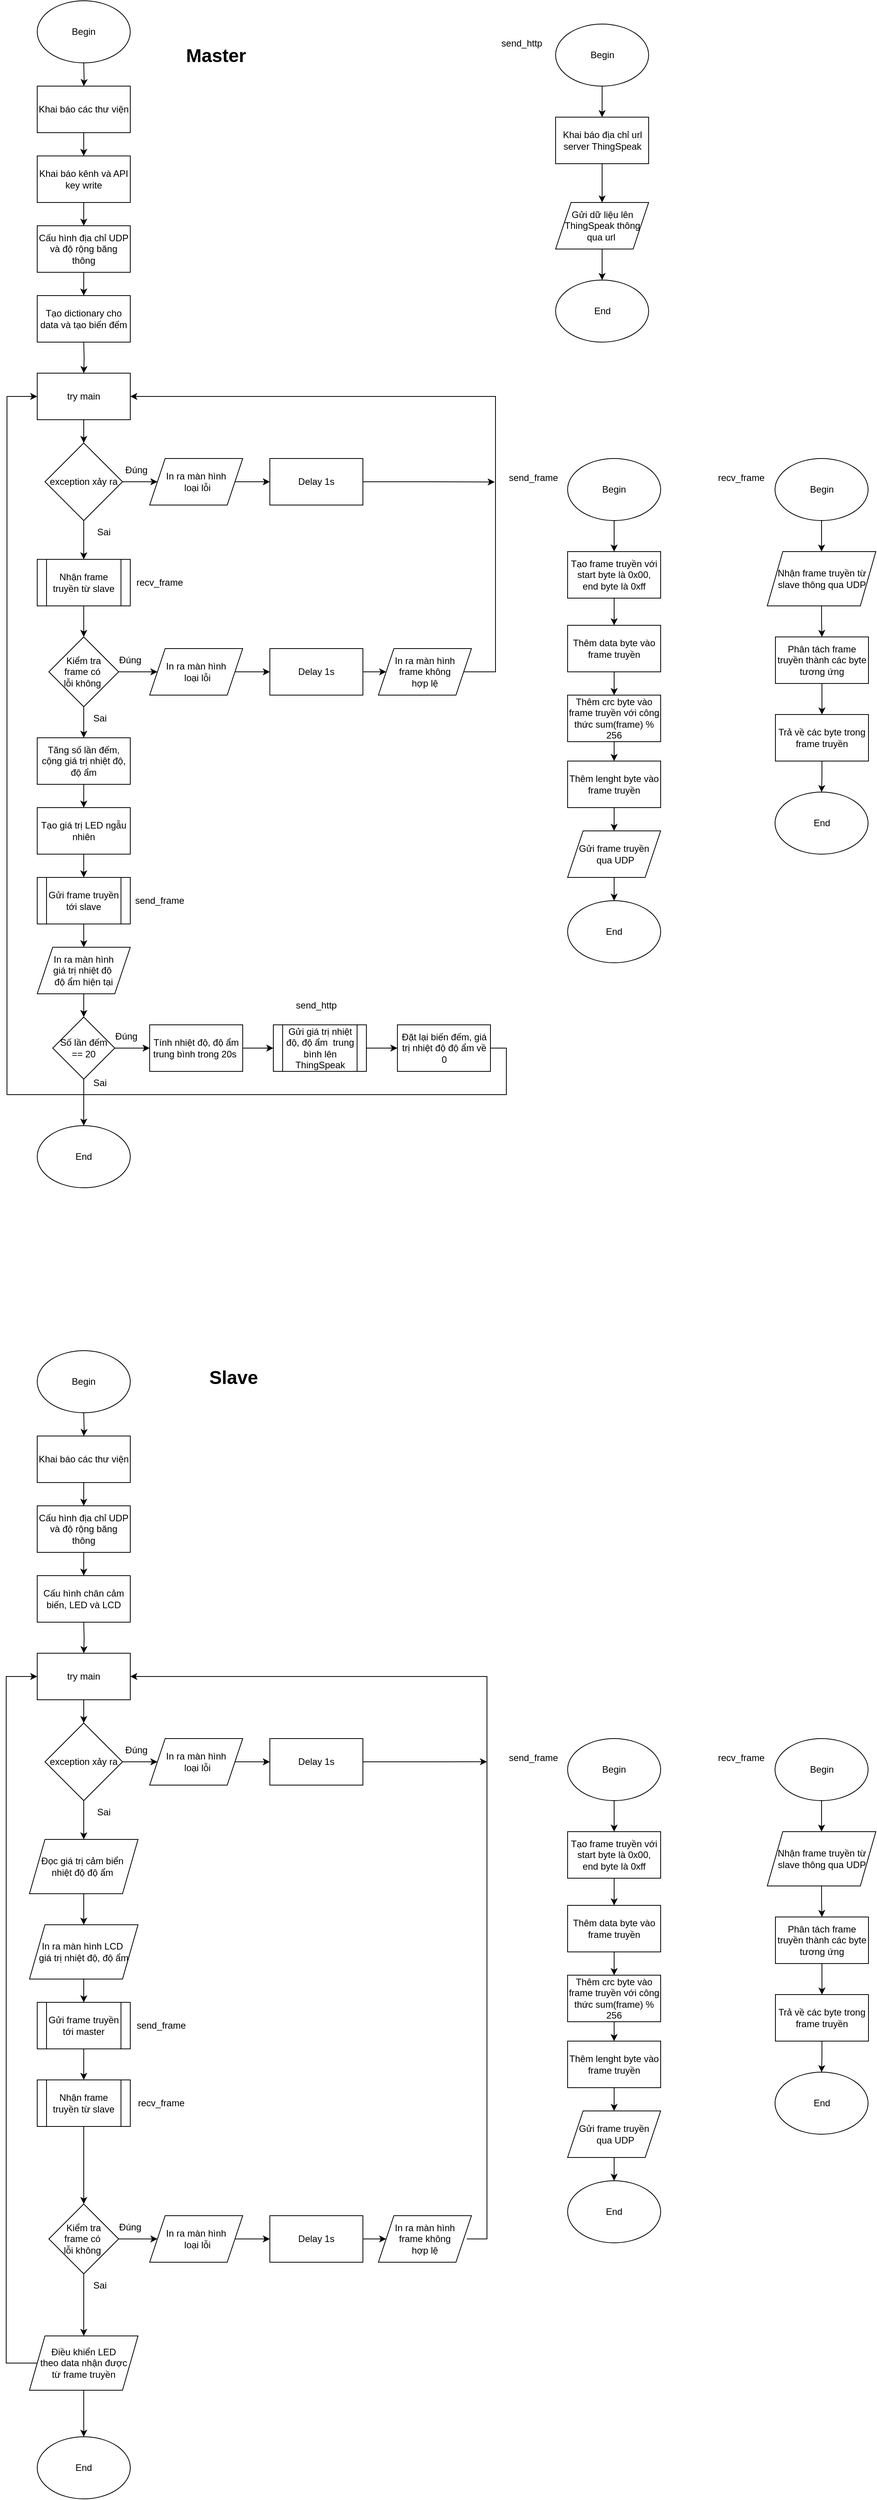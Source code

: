 <mxfile version="24.7.17" pages="2">
  <diagram id="C5RBs43oDa-KdzZeNtuy" name="Page-1">
    <mxGraphModel dx="2049" dy="1111" grid="1" gridSize="10" guides="1" tooltips="1" connect="1" arrows="1" fold="1" page="1" pageScale="1" pageWidth="827" pageHeight="1169" math="0" shadow="0">
      <root>
        <mxCell id="WIyWlLk6GJQsqaUBKTNV-0" />
        <mxCell id="WIyWlLk6GJQsqaUBKTNV-1" parent="WIyWlLk6GJQsqaUBKTNV-0" />
        <mxCell id="1WxUAbwwoIR5ukUB5O0--5" value="Cấu hình địa chỉ UDP và độ rộng băng thông" style="rounded=0;whiteSpace=wrap;html=1;align=center;" parent="WIyWlLk6GJQsqaUBKTNV-1" vertex="1">
          <mxGeometry x="120" y="290" width="120" height="60" as="geometry" />
        </mxCell>
        <mxCell id="1Kg0y6q0fFG1aNWEQ2B7-90" value="" style="edgeStyle=orthogonalEdgeStyle;rounded=0;orthogonalLoop=1;jettySize=auto;html=1;" parent="WIyWlLk6GJQsqaUBKTNV-1" source="1WxUAbwwoIR5ukUB5O0--7" target="1Kg0y6q0fFG1aNWEQ2B7-89" edge="1">
          <mxGeometry relative="1" as="geometry" />
        </mxCell>
        <mxCell id="1WxUAbwwoIR5ukUB5O0--7" value="Khai báo các thư viện" style="rounded=0;whiteSpace=wrap;html=1;" parent="WIyWlLk6GJQsqaUBKTNV-1" vertex="1">
          <mxGeometry x="120" y="110" width="120" height="60" as="geometry" />
        </mxCell>
        <mxCell id="1WxUAbwwoIR5ukUB5O0--11" value="" style="edgeStyle=orthogonalEdgeStyle;rounded=0;orthogonalLoop=1;jettySize=auto;html=1;" parent="WIyWlLk6GJQsqaUBKTNV-1" target="1WxUAbwwoIR5ukUB5O0--7" edge="1">
          <mxGeometry relative="1" as="geometry">
            <mxPoint x="180" y="80" as="sourcePoint" />
          </mxGeometry>
        </mxCell>
        <mxCell id="1Kg0y6q0fFG1aNWEQ2B7-92" value="" style="edgeStyle=orthogonalEdgeStyle;rounded=0;orthogonalLoop=1;jettySize=auto;html=1;" parent="WIyWlLk6GJQsqaUBKTNV-1" source="1Kg0y6q0fFG1aNWEQ2B7-89" target="1WxUAbwwoIR5ukUB5O0--5" edge="1">
          <mxGeometry relative="1" as="geometry" />
        </mxCell>
        <mxCell id="1Kg0y6q0fFG1aNWEQ2B7-89" value="Khai báo kênh và API key write" style="rounded=0;whiteSpace=wrap;html=1;" parent="WIyWlLk6GJQsqaUBKTNV-1" vertex="1">
          <mxGeometry x="120" y="200" width="120" height="60" as="geometry" />
        </mxCell>
        <mxCell id="1Kg0y6q0fFG1aNWEQ2B7-93" value="" style="edgeStyle=orthogonalEdgeStyle;rounded=0;orthogonalLoop=1;jettySize=auto;html=1;" parent="WIyWlLk6GJQsqaUBKTNV-1" edge="1">
          <mxGeometry relative="1" as="geometry">
            <mxPoint x="180" y="380" as="targetPoint" />
            <mxPoint x="180" y="350" as="sourcePoint" />
          </mxGeometry>
        </mxCell>
        <mxCell id="1Kg0y6q0fFG1aNWEQ2B7-94" value="" style="edgeStyle=orthogonalEdgeStyle;rounded=0;orthogonalLoop=1;jettySize=auto;html=1;" parent="WIyWlLk6GJQsqaUBKTNV-1" edge="1">
          <mxGeometry relative="1" as="geometry">
            <mxPoint x="180" y="480" as="targetPoint" />
            <mxPoint x="180" y="440" as="sourcePoint" />
          </mxGeometry>
        </mxCell>
        <mxCell id="JUYjfy3WTnw4ZEzhVMGz-1" value="Tạo dictionary cho data và tạo biến đếm" style="rounded=0;whiteSpace=wrap;html=1;" parent="WIyWlLk6GJQsqaUBKTNV-1" vertex="1">
          <mxGeometry x="120" y="380" width="120" height="60" as="geometry" />
        </mxCell>
        <mxCell id="JUYjfy3WTnw4ZEzhVMGz-34" value="Begin" style="ellipse;whiteSpace=wrap;html=1;" parent="WIyWlLk6GJQsqaUBKTNV-1" vertex="1">
          <mxGeometry x="120" width="120" height="80" as="geometry" />
        </mxCell>
        <mxCell id="kKb7byAXvP9piWJfjQB5-114" value="&lt;h1 style=&quot;margin-top: 0px;&quot;&gt;Master&lt;/h1&gt;" style="text;html=1;whiteSpace=wrap;overflow=hidden;rounded=0;" parent="WIyWlLk6GJQsqaUBKTNV-1" vertex="1">
          <mxGeometry x="310" y="50" width="180" height="120" as="geometry" />
        </mxCell>
        <mxCell id="IUdmFI--Bs7gI2Ax4kBc-5" value="" style="edgeStyle=orthogonalEdgeStyle;rounded=0;orthogonalLoop=1;jettySize=auto;html=1;" edge="1" parent="WIyWlLk6GJQsqaUBKTNV-1" source="ZCxJcqrbLPHDH3syXtz--0" target="IUdmFI--Bs7gI2Ax4kBc-4">
          <mxGeometry relative="1" as="geometry" />
        </mxCell>
        <mxCell id="ZCxJcqrbLPHDH3syXtz--0" value="Nhận frame truyền từ slave" style="shape=process;whiteSpace=wrap;html=1;backgroundOutline=1;" vertex="1" parent="WIyWlLk6GJQsqaUBKTNV-1">
          <mxGeometry x="120" y="720" width="120" height="60" as="geometry" />
        </mxCell>
        <mxCell id="IUdmFI--Bs7gI2Ax4kBc-2" value="" style="edgeStyle=orthogonalEdgeStyle;rounded=0;orthogonalLoop=1;jettySize=auto;html=1;" edge="1" parent="WIyWlLk6GJQsqaUBKTNV-1" source="IUdmFI--Bs7gI2Ax4kBc-0" target="IUdmFI--Bs7gI2Ax4kBc-1">
          <mxGeometry relative="1" as="geometry" />
        </mxCell>
        <mxCell id="IUdmFI--Bs7gI2Ax4kBc-0" value="try main" style="rounded=0;whiteSpace=wrap;html=1;" vertex="1" parent="WIyWlLk6GJQsqaUBKTNV-1">
          <mxGeometry x="120" y="480" width="120" height="60" as="geometry" />
        </mxCell>
        <mxCell id="IUdmFI--Bs7gI2Ax4kBc-3" value="" style="edgeStyle=orthogonalEdgeStyle;rounded=0;orthogonalLoop=1;jettySize=auto;html=1;" edge="1" parent="WIyWlLk6GJQsqaUBKTNV-1" source="IUdmFI--Bs7gI2Ax4kBc-1" target="ZCxJcqrbLPHDH3syXtz--0">
          <mxGeometry relative="1" as="geometry" />
        </mxCell>
        <mxCell id="IUdmFI--Bs7gI2Ax4kBc-22" value="" style="edgeStyle=orthogonalEdgeStyle;rounded=0;orthogonalLoop=1;jettySize=auto;html=1;" edge="1" parent="WIyWlLk6GJQsqaUBKTNV-1" source="IUdmFI--Bs7gI2Ax4kBc-1" target="IUdmFI--Bs7gI2Ax4kBc-21">
          <mxGeometry relative="1" as="geometry" />
        </mxCell>
        <mxCell id="IUdmFI--Bs7gI2Ax4kBc-1" value="exception xảy ra" style="rhombus;whiteSpace=wrap;html=1;" vertex="1" parent="WIyWlLk6GJQsqaUBKTNV-1">
          <mxGeometry x="130" y="570" width="100" height="100" as="geometry" />
        </mxCell>
        <mxCell id="IUdmFI--Bs7gI2Ax4kBc-7" value="" style="edgeStyle=orthogonalEdgeStyle;rounded=0;orthogonalLoop=1;jettySize=auto;html=1;" edge="1" parent="WIyWlLk6GJQsqaUBKTNV-1" source="IUdmFI--Bs7gI2Ax4kBc-4" target="IUdmFI--Bs7gI2Ax4kBc-6">
          <mxGeometry relative="1" as="geometry" />
        </mxCell>
        <mxCell id="IUdmFI--Bs7gI2Ax4kBc-34" value="" style="edgeStyle=orthogonalEdgeStyle;rounded=0;orthogonalLoop=1;jettySize=auto;html=1;" edge="1" parent="WIyWlLk6GJQsqaUBKTNV-1" source="IUdmFI--Bs7gI2Ax4kBc-4" target="IUdmFI--Bs7gI2Ax4kBc-32">
          <mxGeometry relative="1" as="geometry" />
        </mxCell>
        <mxCell id="IUdmFI--Bs7gI2Ax4kBc-4" value="Kiểm tra&lt;div&gt;frame có&amp;nbsp;&lt;/div&gt;&lt;div&gt;lỗi không&amp;nbsp;&lt;/div&gt;" style="rhombus;whiteSpace=wrap;html=1;" vertex="1" parent="WIyWlLk6GJQsqaUBKTNV-1">
          <mxGeometry x="135" y="820" width="90" height="90" as="geometry" />
        </mxCell>
        <mxCell id="IUdmFI--Bs7gI2Ax4kBc-9" value="" style="edgeStyle=orthogonalEdgeStyle;rounded=0;orthogonalLoop=1;jettySize=auto;html=1;" edge="1" parent="WIyWlLk6GJQsqaUBKTNV-1" source="IUdmFI--Bs7gI2Ax4kBc-6" target="IUdmFI--Bs7gI2Ax4kBc-8">
          <mxGeometry relative="1" as="geometry" />
        </mxCell>
        <mxCell id="IUdmFI--Bs7gI2Ax4kBc-6" value="Tăng số lần đếm, cộng giá trị nhiệt độ, độ ẩm" style="rounded=0;whiteSpace=wrap;html=1;" vertex="1" parent="WIyWlLk6GJQsqaUBKTNV-1">
          <mxGeometry x="120" y="950" width="120" height="60" as="geometry" />
        </mxCell>
        <mxCell id="IUdmFI--Bs7gI2Ax4kBc-11" value="" style="edgeStyle=orthogonalEdgeStyle;rounded=0;orthogonalLoop=1;jettySize=auto;html=1;" edge="1" parent="WIyWlLk6GJQsqaUBKTNV-1" source="IUdmFI--Bs7gI2Ax4kBc-8" target="IUdmFI--Bs7gI2Ax4kBc-10">
          <mxGeometry relative="1" as="geometry" />
        </mxCell>
        <mxCell id="IUdmFI--Bs7gI2Ax4kBc-8" value="Tạo giá trị LED ngẫu nhiên" style="rounded=0;whiteSpace=wrap;html=1;" vertex="1" parent="WIyWlLk6GJQsqaUBKTNV-1">
          <mxGeometry x="120" y="1040" width="120" height="60" as="geometry" />
        </mxCell>
        <mxCell id="IUdmFI--Bs7gI2Ax4kBc-15" value="" style="edgeStyle=orthogonalEdgeStyle;rounded=0;orthogonalLoop=1;jettySize=auto;html=1;" edge="1" parent="WIyWlLk6GJQsqaUBKTNV-1" source="IUdmFI--Bs7gI2Ax4kBc-10">
          <mxGeometry relative="1" as="geometry">
            <mxPoint x="180.0" y="1220.0" as="targetPoint" />
          </mxGeometry>
        </mxCell>
        <mxCell id="IUdmFI--Bs7gI2Ax4kBc-10" value="Gửi frame truyền tới slave" style="shape=process;whiteSpace=wrap;html=1;backgroundOutline=1;" vertex="1" parent="WIyWlLk6GJQsqaUBKTNV-1">
          <mxGeometry x="120" y="1130" width="120" height="60" as="geometry" />
        </mxCell>
        <mxCell id="IUdmFI--Bs7gI2Ax4kBc-18" value="" style="edgeStyle=orthogonalEdgeStyle;rounded=0;orthogonalLoop=1;jettySize=auto;html=1;" edge="1" parent="WIyWlLk6GJQsqaUBKTNV-1" source="IUdmFI--Bs7gI2Ax4kBc-16" target="IUdmFI--Bs7gI2Ax4kBc-17">
          <mxGeometry relative="1" as="geometry" />
        </mxCell>
        <mxCell id="IUdmFI--Bs7gI2Ax4kBc-16" value="In ra màn hình&lt;div&gt;giá trị nhiệt độ&amp;nbsp;&lt;/div&gt;&lt;div&gt;độ ẩm hiện tại&lt;/div&gt;" style="shape=parallelogram;perimeter=parallelogramPerimeter;whiteSpace=wrap;html=1;fixedSize=1;" vertex="1" parent="WIyWlLk6GJQsqaUBKTNV-1">
          <mxGeometry x="120" y="1220" width="120" height="60" as="geometry" />
        </mxCell>
        <mxCell id="IUdmFI--Bs7gI2Ax4kBc-36" style="edgeStyle=orthogonalEdgeStyle;rounded=0;orthogonalLoop=1;jettySize=auto;html=1;exitX=0.5;exitY=1;exitDx=0;exitDy=0;entryX=0;entryY=0.5;entryDx=0;entryDy=0;" edge="1" parent="WIyWlLk6GJQsqaUBKTNV-1" source="IUdmFI--Bs7gI2Ax4kBc-17" target="IUdmFI--Bs7gI2Ax4kBc-0">
          <mxGeometry relative="1" as="geometry">
            <mxPoint x="110" y="510" as="targetPoint" />
            <Array as="points">
              <mxPoint x="180" y="1410" />
              <mxPoint x="81" y="1410" />
              <mxPoint x="81" y="510" />
            </Array>
          </mxGeometry>
        </mxCell>
        <mxCell id="IUdmFI--Bs7gI2Ax4kBc-38" value="" style="edgeStyle=orthogonalEdgeStyle;rounded=0;orthogonalLoop=1;jettySize=auto;html=1;" edge="1" parent="WIyWlLk6GJQsqaUBKTNV-1" source="IUdmFI--Bs7gI2Ax4kBc-17" target="IUdmFI--Bs7gI2Ax4kBc-37">
          <mxGeometry relative="1" as="geometry" />
        </mxCell>
        <mxCell id="IUdmFI--Bs7gI2Ax4kBc-17" value="Số lần đếm == 20" style="rhombus;whiteSpace=wrap;html=1;" vertex="1" parent="WIyWlLk6GJQsqaUBKTNV-1">
          <mxGeometry x="140" y="1310" width="80" height="80" as="geometry" />
        </mxCell>
        <mxCell id="IUdmFI--Bs7gI2Ax4kBc-24" value="" style="edgeStyle=orthogonalEdgeStyle;rounded=0;orthogonalLoop=1;jettySize=auto;html=1;" edge="1" parent="WIyWlLk6GJQsqaUBKTNV-1" source="IUdmFI--Bs7gI2Ax4kBc-21" target="IUdmFI--Bs7gI2Ax4kBc-23">
          <mxGeometry relative="1" as="geometry" />
        </mxCell>
        <mxCell id="IUdmFI--Bs7gI2Ax4kBc-21" value="In ra màn hình&lt;div&gt;&amp;nbsp;loại lỗi&lt;/div&gt;" style="shape=parallelogram;perimeter=parallelogramPerimeter;whiteSpace=wrap;html=1;fixedSize=1;" vertex="1" parent="WIyWlLk6GJQsqaUBKTNV-1">
          <mxGeometry x="265" y="590" width="120" height="60" as="geometry" />
        </mxCell>
        <mxCell id="IUdmFI--Bs7gI2Ax4kBc-212" style="edgeStyle=orthogonalEdgeStyle;rounded=0;orthogonalLoop=1;jettySize=auto;html=1;exitX=1;exitY=0.5;exitDx=0;exitDy=0;" edge="1" parent="WIyWlLk6GJQsqaUBKTNV-1" source="IUdmFI--Bs7gI2Ax4kBc-23">
          <mxGeometry relative="1" as="geometry">
            <mxPoint x="710.0" y="620.241" as="targetPoint" />
          </mxGeometry>
        </mxCell>
        <mxCell id="IUdmFI--Bs7gI2Ax4kBc-23" value="Delay 1s" style="rounded=0;whiteSpace=wrap;html=1;" vertex="1" parent="WIyWlLk6GJQsqaUBKTNV-1">
          <mxGeometry x="420" y="590" width="120" height="60" as="geometry" />
        </mxCell>
        <mxCell id="IUdmFI--Bs7gI2Ax4kBc-29" value="" style="edgeStyle=orthogonalEdgeStyle;rounded=0;orthogonalLoop=1;jettySize=auto;html=1;" edge="1" parent="WIyWlLk6GJQsqaUBKTNV-1" source="IUdmFI--Bs7gI2Ax4kBc-26" target="IUdmFI--Bs7gI2Ax4kBc-28">
          <mxGeometry relative="1" as="geometry" />
        </mxCell>
        <mxCell id="IUdmFI--Bs7gI2Ax4kBc-26" value="Gửi giá trị nhiệt độ, độ ẩm&amp;nbsp; trung bình lên ThingSpeak" style="shape=process;whiteSpace=wrap;html=1;backgroundOutline=1;" vertex="1" parent="WIyWlLk6GJQsqaUBKTNV-1">
          <mxGeometry x="424.5" y="1320" width="120" height="60" as="geometry" />
        </mxCell>
        <mxCell id="IUdmFI--Bs7gI2Ax4kBc-41" style="edgeStyle=orthogonalEdgeStyle;rounded=0;orthogonalLoop=1;jettySize=auto;html=1;exitX=1;exitY=0.5;exitDx=0;exitDy=0;endArrow=none;endFill=0;" edge="1" parent="WIyWlLk6GJQsqaUBKTNV-1" source="IUdmFI--Bs7gI2Ax4kBc-28">
          <mxGeometry relative="1" as="geometry">
            <mxPoint x="180" y="1410" as="targetPoint" />
            <Array as="points">
              <mxPoint x="725" y="1350" />
              <mxPoint x="725" y="1410" />
            </Array>
          </mxGeometry>
        </mxCell>
        <mxCell id="IUdmFI--Bs7gI2Ax4kBc-28" value="Đặt lại biến đếm, giá trị nhiệt độ độ ẩm về 0" style="rounded=0;whiteSpace=wrap;html=1;" vertex="1" parent="WIyWlLk6GJQsqaUBKTNV-1">
          <mxGeometry x="584.5" y="1320" width="120" height="60" as="geometry" />
        </mxCell>
        <mxCell id="IUdmFI--Bs7gI2Ax4kBc-31" value="" style="edgeStyle=orthogonalEdgeStyle;rounded=0;orthogonalLoop=1;jettySize=auto;html=1;" edge="1" parent="WIyWlLk6GJQsqaUBKTNV-1" source="IUdmFI--Bs7gI2Ax4kBc-32" target="IUdmFI--Bs7gI2Ax4kBc-33">
          <mxGeometry relative="1" as="geometry" />
        </mxCell>
        <mxCell id="IUdmFI--Bs7gI2Ax4kBc-32" value="In ra màn hình&lt;div&gt;&amp;nbsp;loại lỗi&lt;/div&gt;" style="shape=parallelogram;perimeter=parallelogramPerimeter;whiteSpace=wrap;html=1;fixedSize=1;" vertex="1" parent="WIyWlLk6GJQsqaUBKTNV-1">
          <mxGeometry x="265" y="835" width="120" height="60" as="geometry" />
        </mxCell>
        <mxCell id="IUdmFI--Bs7gI2Ax4kBc-210" value="" style="edgeStyle=orthogonalEdgeStyle;rounded=0;orthogonalLoop=1;jettySize=auto;html=1;" edge="1" parent="WIyWlLk6GJQsqaUBKTNV-1" source="IUdmFI--Bs7gI2Ax4kBc-33" target="IUdmFI--Bs7gI2Ax4kBc-209">
          <mxGeometry relative="1" as="geometry" />
        </mxCell>
        <mxCell id="IUdmFI--Bs7gI2Ax4kBc-33" value="Delay 1s" style="rounded=0;whiteSpace=wrap;html=1;" vertex="1" parent="WIyWlLk6GJQsqaUBKTNV-1">
          <mxGeometry x="420" y="835" width="120" height="60" as="geometry" />
        </mxCell>
        <mxCell id="IUdmFI--Bs7gI2Ax4kBc-39" value="" style="edgeStyle=orthogonalEdgeStyle;rounded=0;orthogonalLoop=1;jettySize=auto;html=1;" edge="1" parent="WIyWlLk6GJQsqaUBKTNV-1" source="IUdmFI--Bs7gI2Ax4kBc-37" target="IUdmFI--Bs7gI2Ax4kBc-26">
          <mxGeometry relative="1" as="geometry" />
        </mxCell>
        <mxCell id="IUdmFI--Bs7gI2Ax4kBc-37" value="Tính nhiệt độ, độ ẩm trung bình trong 20s&amp;nbsp;" style="rounded=0;whiteSpace=wrap;html=1;" vertex="1" parent="WIyWlLk6GJQsqaUBKTNV-1">
          <mxGeometry x="265" y="1320" width="120" height="60" as="geometry" />
        </mxCell>
        <mxCell id="IUdmFI--Bs7gI2Ax4kBc-42" value="Sai" style="text;html=1;align=center;verticalAlign=middle;whiteSpace=wrap;rounded=0;" vertex="1" parent="WIyWlLk6GJQsqaUBKTNV-1">
          <mxGeometry x="171" y="1380" width="60" height="30" as="geometry" />
        </mxCell>
        <mxCell id="IUdmFI--Bs7gI2Ax4kBc-43" value="Đúng" style="text;html=1;align=center;verticalAlign=middle;whiteSpace=wrap;rounded=0;" vertex="1" parent="WIyWlLk6GJQsqaUBKTNV-1">
          <mxGeometry x="205" y="1320" width="60" height="30" as="geometry" />
        </mxCell>
        <mxCell id="IUdmFI--Bs7gI2Ax4kBc-45" value="Đúng" style="text;html=1;align=center;verticalAlign=middle;whiteSpace=wrap;rounded=0;" vertex="1" parent="WIyWlLk6GJQsqaUBKTNV-1">
          <mxGeometry x="210" y="835" width="60" height="30" as="geometry" />
        </mxCell>
        <mxCell id="IUdmFI--Bs7gI2Ax4kBc-46" value="Sai" style="text;html=1;align=center;verticalAlign=middle;whiteSpace=wrap;rounded=0;" vertex="1" parent="WIyWlLk6GJQsqaUBKTNV-1">
          <mxGeometry x="171" y="910" width="60" height="30" as="geometry" />
        </mxCell>
        <mxCell id="IUdmFI--Bs7gI2Ax4kBc-47" value="Đúng" style="text;html=1;align=center;verticalAlign=middle;whiteSpace=wrap;rounded=0;" vertex="1" parent="WIyWlLk6GJQsqaUBKTNV-1">
          <mxGeometry x="217.5" y="590" width="60" height="30" as="geometry" />
        </mxCell>
        <mxCell id="IUdmFI--Bs7gI2Ax4kBc-48" value="Sai" style="text;html=1;align=center;verticalAlign=middle;whiteSpace=wrap;rounded=0;" vertex="1" parent="WIyWlLk6GJQsqaUBKTNV-1">
          <mxGeometry x="175.5" y="670" width="60" height="30" as="geometry" />
        </mxCell>
        <mxCell id="IUdmFI--Bs7gI2Ax4kBc-50" value="send_frame" style="text;html=1;align=center;verticalAlign=middle;whiteSpace=wrap;rounded=0;" vertex="1" parent="WIyWlLk6GJQsqaUBKTNV-1">
          <mxGeometry x="247.5" y="1145" width="60" height="30" as="geometry" />
        </mxCell>
        <mxCell id="IUdmFI--Bs7gI2Ax4kBc-51" value="End" style="ellipse;whiteSpace=wrap;html=1;" vertex="1" parent="WIyWlLk6GJQsqaUBKTNV-1">
          <mxGeometry x="120" y="1450" width="120" height="80" as="geometry" />
        </mxCell>
        <mxCell id="IUdmFI--Bs7gI2Ax4kBc-52" value="" style="endArrow=none;html=1;rounded=0;entryX=0.5;entryY=1;entryDx=0;entryDy=0;exitX=0.5;exitY=0;exitDx=0;exitDy=0;endFill=0;startArrow=classic;startFill=1;" edge="1" parent="WIyWlLk6GJQsqaUBKTNV-1" source="IUdmFI--Bs7gI2Ax4kBc-51" target="IUdmFI--Bs7gI2Ax4kBc-17">
          <mxGeometry width="50" height="50" relative="1" as="geometry">
            <mxPoint x="80" y="1480" as="sourcePoint" />
            <mxPoint x="130" y="1430" as="targetPoint" />
          </mxGeometry>
        </mxCell>
        <mxCell id="IUdmFI--Bs7gI2Ax4kBc-53" value="recv_frame" style="text;html=1;align=center;verticalAlign=middle;whiteSpace=wrap;rounded=0;" vertex="1" parent="WIyWlLk6GJQsqaUBKTNV-1">
          <mxGeometry x="247.5" y="735" width="60" height="30" as="geometry" />
        </mxCell>
        <mxCell id="IUdmFI--Bs7gI2Ax4kBc-54" value="send_http" style="text;html=1;align=center;verticalAlign=middle;whiteSpace=wrap;rounded=0;" vertex="1" parent="WIyWlLk6GJQsqaUBKTNV-1">
          <mxGeometry x="450" y="1280" width="60" height="30" as="geometry" />
        </mxCell>
        <mxCell id="IUdmFI--Bs7gI2Ax4kBc-58" value="" style="edgeStyle=orthogonalEdgeStyle;rounded=0;orthogonalLoop=1;jettySize=auto;html=1;" edge="1" parent="WIyWlLk6GJQsqaUBKTNV-1" source="IUdmFI--Bs7gI2Ax4kBc-55" target="IUdmFI--Bs7gI2Ax4kBc-57">
          <mxGeometry relative="1" as="geometry" />
        </mxCell>
        <mxCell id="IUdmFI--Bs7gI2Ax4kBc-55" value="Begin" style="ellipse;whiteSpace=wrap;html=1;" vertex="1" parent="WIyWlLk6GJQsqaUBKTNV-1">
          <mxGeometry x="788.5" y="30" width="120" height="80" as="geometry" />
        </mxCell>
        <mxCell id="IUdmFI--Bs7gI2Ax4kBc-56" value="End" style="ellipse;whiteSpace=wrap;html=1;" vertex="1" parent="WIyWlLk6GJQsqaUBKTNV-1">
          <mxGeometry x="788.5" y="360" width="120" height="80" as="geometry" />
        </mxCell>
        <mxCell id="IUdmFI--Bs7gI2Ax4kBc-60" value="" style="edgeStyle=orthogonalEdgeStyle;rounded=0;orthogonalLoop=1;jettySize=auto;html=1;" edge="1" parent="WIyWlLk6GJQsqaUBKTNV-1" source="IUdmFI--Bs7gI2Ax4kBc-57" target="IUdmFI--Bs7gI2Ax4kBc-59">
          <mxGeometry relative="1" as="geometry" />
        </mxCell>
        <mxCell id="IUdmFI--Bs7gI2Ax4kBc-57" value="Khai báo địa chỉ url server ThingSpeak" style="rounded=0;whiteSpace=wrap;html=1;" vertex="1" parent="WIyWlLk6GJQsqaUBKTNV-1">
          <mxGeometry x="788.5" y="150" width="120" height="60" as="geometry" />
        </mxCell>
        <mxCell id="IUdmFI--Bs7gI2Ax4kBc-61" value="" style="edgeStyle=orthogonalEdgeStyle;rounded=0;orthogonalLoop=1;jettySize=auto;html=1;" edge="1" parent="WIyWlLk6GJQsqaUBKTNV-1" source="IUdmFI--Bs7gI2Ax4kBc-59" target="IUdmFI--Bs7gI2Ax4kBc-56">
          <mxGeometry relative="1" as="geometry" />
        </mxCell>
        <mxCell id="IUdmFI--Bs7gI2Ax4kBc-59" value="Gửi dữ liệu lên ThingSpeak thông qua url&amp;nbsp;" style="shape=parallelogram;perimeter=parallelogramPerimeter;whiteSpace=wrap;html=1;fixedSize=1;" vertex="1" parent="WIyWlLk6GJQsqaUBKTNV-1">
          <mxGeometry x="788.5" y="260" width="120" height="60" as="geometry" />
        </mxCell>
        <mxCell id="IUdmFI--Bs7gI2Ax4kBc-63" value="send_http" style="text;html=1;align=center;verticalAlign=middle;whiteSpace=wrap;rounded=0;" vertex="1" parent="WIyWlLk6GJQsqaUBKTNV-1">
          <mxGeometry x="714.5" y="40" width="60" height="30" as="geometry" />
        </mxCell>
        <mxCell id="IUdmFI--Bs7gI2Ax4kBc-81" value="" style="edgeStyle=orthogonalEdgeStyle;rounded=0;orthogonalLoop=1;jettySize=auto;html=1;" edge="1" parent="WIyWlLk6GJQsqaUBKTNV-1" source="IUdmFI--Bs7gI2Ax4kBc-65" target="IUdmFI--Bs7gI2Ax4kBc-80">
          <mxGeometry relative="1" as="geometry" />
        </mxCell>
        <mxCell id="IUdmFI--Bs7gI2Ax4kBc-65" value="Begin" style="ellipse;whiteSpace=wrap;html=1;" vertex="1" parent="WIyWlLk6GJQsqaUBKTNV-1">
          <mxGeometry x="804" y="590" width="120" height="80" as="geometry" />
        </mxCell>
        <mxCell id="IUdmFI--Bs7gI2Ax4kBc-66" value="End" style="ellipse;whiteSpace=wrap;html=1;" vertex="1" parent="WIyWlLk6GJQsqaUBKTNV-1">
          <mxGeometry x="804" y="1160" width="120" height="80" as="geometry" />
        </mxCell>
        <mxCell id="IUdmFI--Bs7gI2Ax4kBc-71" value="send_frame" style="text;html=1;align=center;verticalAlign=middle;whiteSpace=wrap;rounded=0;" vertex="1" parent="WIyWlLk6GJQsqaUBKTNV-1">
          <mxGeometry x="730" y="600" width="60" height="30" as="geometry" />
        </mxCell>
        <mxCell id="IUdmFI--Bs7gI2Ax4kBc-93" value="" style="edgeStyle=orthogonalEdgeStyle;rounded=0;orthogonalLoop=1;jettySize=auto;html=1;" edge="1" parent="WIyWlLk6GJQsqaUBKTNV-1" source="IUdmFI--Bs7gI2Ax4kBc-73" target="IUdmFI--Bs7gI2Ax4kBc-92">
          <mxGeometry relative="1" as="geometry" />
        </mxCell>
        <mxCell id="IUdmFI--Bs7gI2Ax4kBc-73" value="Begin" style="ellipse;whiteSpace=wrap;html=1;" vertex="1" parent="WIyWlLk6GJQsqaUBKTNV-1">
          <mxGeometry x="1071.5" y="590" width="120" height="80" as="geometry" />
        </mxCell>
        <mxCell id="IUdmFI--Bs7gI2Ax4kBc-74" value="End" style="ellipse;whiteSpace=wrap;html=1;" vertex="1" parent="WIyWlLk6GJQsqaUBKTNV-1">
          <mxGeometry x="1071.5" y="1020" width="120" height="80" as="geometry" />
        </mxCell>
        <mxCell id="IUdmFI--Bs7gI2Ax4kBc-79" value="recv_frame" style="text;html=1;align=center;verticalAlign=middle;whiteSpace=wrap;rounded=0;" vertex="1" parent="WIyWlLk6GJQsqaUBKTNV-1">
          <mxGeometry x="997.5" y="600" width="60" height="30" as="geometry" />
        </mxCell>
        <mxCell id="IUdmFI--Bs7gI2Ax4kBc-83" value="" style="edgeStyle=orthogonalEdgeStyle;rounded=0;orthogonalLoop=1;jettySize=auto;html=1;" edge="1" parent="WIyWlLk6GJQsqaUBKTNV-1" source="IUdmFI--Bs7gI2Ax4kBc-80" target="IUdmFI--Bs7gI2Ax4kBc-82">
          <mxGeometry relative="1" as="geometry" />
        </mxCell>
        <mxCell id="IUdmFI--Bs7gI2Ax4kBc-80" value="Tạo frame truyền với start byte là 0x00, end byte là 0xff" style="rounded=0;whiteSpace=wrap;html=1;" vertex="1" parent="WIyWlLk6GJQsqaUBKTNV-1">
          <mxGeometry x="804" y="710" width="120" height="60" as="geometry" />
        </mxCell>
        <mxCell id="IUdmFI--Bs7gI2Ax4kBc-85" value="" style="edgeStyle=orthogonalEdgeStyle;rounded=0;orthogonalLoop=1;jettySize=auto;html=1;" edge="1" parent="WIyWlLk6GJQsqaUBKTNV-1" source="IUdmFI--Bs7gI2Ax4kBc-82" target="IUdmFI--Bs7gI2Ax4kBc-84">
          <mxGeometry relative="1" as="geometry" />
        </mxCell>
        <mxCell id="IUdmFI--Bs7gI2Ax4kBc-82" value="Thêm data byte vào frame truyền" style="rounded=0;whiteSpace=wrap;html=1;" vertex="1" parent="WIyWlLk6GJQsqaUBKTNV-1">
          <mxGeometry x="804" y="805" width="120" height="60" as="geometry" />
        </mxCell>
        <mxCell id="IUdmFI--Bs7gI2Ax4kBc-87" value="" style="edgeStyle=orthogonalEdgeStyle;rounded=0;orthogonalLoop=1;jettySize=auto;html=1;" edge="1" parent="WIyWlLk6GJQsqaUBKTNV-1" source="IUdmFI--Bs7gI2Ax4kBc-84" target="IUdmFI--Bs7gI2Ax4kBc-86">
          <mxGeometry relative="1" as="geometry" />
        </mxCell>
        <mxCell id="IUdmFI--Bs7gI2Ax4kBc-84" value="Thêm crc byte vào frame truyền với công thức sum(frame) % 256" style="rounded=0;whiteSpace=wrap;html=1;" vertex="1" parent="WIyWlLk6GJQsqaUBKTNV-1">
          <mxGeometry x="804" y="895" width="120" height="60" as="geometry" />
        </mxCell>
        <mxCell id="IUdmFI--Bs7gI2Ax4kBc-89" value="" style="edgeStyle=orthogonalEdgeStyle;rounded=0;orthogonalLoop=1;jettySize=auto;html=1;" edge="1" parent="WIyWlLk6GJQsqaUBKTNV-1" source="IUdmFI--Bs7gI2Ax4kBc-86" target="IUdmFI--Bs7gI2Ax4kBc-88">
          <mxGeometry relative="1" as="geometry" />
        </mxCell>
        <mxCell id="IUdmFI--Bs7gI2Ax4kBc-86" value="Thêm lenght byte vào frame truyền" style="rounded=0;whiteSpace=wrap;html=1;" vertex="1" parent="WIyWlLk6GJQsqaUBKTNV-1">
          <mxGeometry x="804" y="980" width="120" height="60" as="geometry" />
        </mxCell>
        <mxCell id="IUdmFI--Bs7gI2Ax4kBc-90" value="" style="edgeStyle=orthogonalEdgeStyle;rounded=0;orthogonalLoop=1;jettySize=auto;html=1;" edge="1" parent="WIyWlLk6GJQsqaUBKTNV-1" source="IUdmFI--Bs7gI2Ax4kBc-88" target="IUdmFI--Bs7gI2Ax4kBc-66">
          <mxGeometry relative="1" as="geometry" />
        </mxCell>
        <mxCell id="IUdmFI--Bs7gI2Ax4kBc-88" value="Gửi frame truyền&lt;div&gt;&amp;nbsp;qua UDP&lt;/div&gt;" style="shape=parallelogram;perimeter=parallelogramPerimeter;whiteSpace=wrap;html=1;fixedSize=1;" vertex="1" parent="WIyWlLk6GJQsqaUBKTNV-1">
          <mxGeometry x="804" y="1070" width="120" height="60" as="geometry" />
        </mxCell>
        <mxCell id="IUdmFI--Bs7gI2Ax4kBc-95" value="" style="edgeStyle=orthogonalEdgeStyle;rounded=0;orthogonalLoop=1;jettySize=auto;html=1;" edge="1" parent="WIyWlLk6GJQsqaUBKTNV-1" source="IUdmFI--Bs7gI2Ax4kBc-92" target="IUdmFI--Bs7gI2Ax4kBc-94">
          <mxGeometry relative="1" as="geometry" />
        </mxCell>
        <mxCell id="IUdmFI--Bs7gI2Ax4kBc-92" value="Nhận frame truyền từ slave thông qua UDP" style="shape=parallelogram;perimeter=parallelogramPerimeter;whiteSpace=wrap;html=1;fixedSize=1;" vertex="1" parent="WIyWlLk6GJQsqaUBKTNV-1">
          <mxGeometry x="1061.5" y="710" width="140" height="70" as="geometry" />
        </mxCell>
        <mxCell id="IUdmFI--Bs7gI2Ax4kBc-97" value="" style="edgeStyle=orthogonalEdgeStyle;rounded=0;orthogonalLoop=1;jettySize=auto;html=1;" edge="1" parent="WIyWlLk6GJQsqaUBKTNV-1" source="IUdmFI--Bs7gI2Ax4kBc-94" target="IUdmFI--Bs7gI2Ax4kBc-96">
          <mxGeometry relative="1" as="geometry" />
        </mxCell>
        <mxCell id="IUdmFI--Bs7gI2Ax4kBc-94" value="Phân tách frame truyền thành các byte tương ứng" style="rounded=0;whiteSpace=wrap;html=1;" vertex="1" parent="WIyWlLk6GJQsqaUBKTNV-1">
          <mxGeometry x="1072" y="820" width="120" height="60" as="geometry" />
        </mxCell>
        <mxCell id="IUdmFI--Bs7gI2Ax4kBc-98" value="" style="edgeStyle=orthogonalEdgeStyle;rounded=0;orthogonalLoop=1;jettySize=auto;html=1;" edge="1" parent="WIyWlLk6GJQsqaUBKTNV-1" source="IUdmFI--Bs7gI2Ax4kBc-96" target="IUdmFI--Bs7gI2Ax4kBc-74">
          <mxGeometry relative="1" as="geometry" />
        </mxCell>
        <mxCell id="IUdmFI--Bs7gI2Ax4kBc-96" value="Trả về các byte trong frame truyền" style="rounded=0;whiteSpace=wrap;html=1;" vertex="1" parent="WIyWlLk6GJQsqaUBKTNV-1">
          <mxGeometry x="1072" y="920" width="120" height="60" as="geometry" />
        </mxCell>
        <mxCell id="IUdmFI--Bs7gI2Ax4kBc-99" value="Cấu hình địa chỉ UDP và độ rộng băng thông" style="rounded=0;whiteSpace=wrap;html=1;align=center;" vertex="1" parent="WIyWlLk6GJQsqaUBKTNV-1">
          <mxGeometry x="120" y="1940" width="120" height="60" as="geometry" />
        </mxCell>
        <mxCell id="IUdmFI--Bs7gI2Ax4kBc-188" value="" style="edgeStyle=orthogonalEdgeStyle;rounded=0;orthogonalLoop=1;jettySize=auto;html=1;" edge="1" parent="WIyWlLk6GJQsqaUBKTNV-1" source="IUdmFI--Bs7gI2Ax4kBc-101" target="IUdmFI--Bs7gI2Ax4kBc-99">
          <mxGeometry relative="1" as="geometry" />
        </mxCell>
        <mxCell id="IUdmFI--Bs7gI2Ax4kBc-101" value="Khai báo các thư viện" style="rounded=0;whiteSpace=wrap;html=1;" vertex="1" parent="WIyWlLk6GJQsqaUBKTNV-1">
          <mxGeometry x="120" y="1850" width="120" height="60" as="geometry" />
        </mxCell>
        <mxCell id="IUdmFI--Bs7gI2Ax4kBc-102" value="" style="edgeStyle=orthogonalEdgeStyle;rounded=0;orthogonalLoop=1;jettySize=auto;html=1;" edge="1" parent="WIyWlLk6GJQsqaUBKTNV-1" target="IUdmFI--Bs7gI2Ax4kBc-101">
          <mxGeometry relative="1" as="geometry">
            <mxPoint x="180" y="1820" as="sourcePoint" />
          </mxGeometry>
        </mxCell>
        <mxCell id="IUdmFI--Bs7gI2Ax4kBc-105" value="" style="edgeStyle=orthogonalEdgeStyle;rounded=0;orthogonalLoop=1;jettySize=auto;html=1;" edge="1" parent="WIyWlLk6GJQsqaUBKTNV-1">
          <mxGeometry relative="1" as="geometry">
            <mxPoint x="180" y="2030" as="targetPoint" />
            <mxPoint x="180" y="2000" as="sourcePoint" />
          </mxGeometry>
        </mxCell>
        <mxCell id="IUdmFI--Bs7gI2Ax4kBc-106" value="" style="edgeStyle=orthogonalEdgeStyle;rounded=0;orthogonalLoop=1;jettySize=auto;html=1;" edge="1" parent="WIyWlLk6GJQsqaUBKTNV-1">
          <mxGeometry relative="1" as="geometry">
            <mxPoint x="180" y="2130" as="targetPoint" />
            <mxPoint x="180" y="2090" as="sourcePoint" />
          </mxGeometry>
        </mxCell>
        <mxCell id="IUdmFI--Bs7gI2Ax4kBc-107" value="Cấu hình chân cảm biến, LED và LCD" style="rounded=0;whiteSpace=wrap;html=1;" vertex="1" parent="WIyWlLk6GJQsqaUBKTNV-1">
          <mxGeometry x="120" y="2030" width="120" height="60" as="geometry" />
        </mxCell>
        <mxCell id="IUdmFI--Bs7gI2Ax4kBc-108" value="Begin" style="ellipse;whiteSpace=wrap;html=1;" vertex="1" parent="WIyWlLk6GJQsqaUBKTNV-1">
          <mxGeometry x="120" y="1740" width="120" height="80" as="geometry" />
        </mxCell>
        <mxCell id="IUdmFI--Bs7gI2Ax4kBc-109" value="&lt;h1 style=&quot;margin-top: 0px;&quot;&gt;Slave&lt;/h1&gt;" style="text;html=1;whiteSpace=wrap;overflow=hidden;rounded=0;" vertex="1" parent="WIyWlLk6GJQsqaUBKTNV-1">
          <mxGeometry x="340" y="1753.5" width="180" height="120" as="geometry" />
        </mxCell>
        <mxCell id="IUdmFI--Bs7gI2Ax4kBc-110" value="" style="edgeStyle=orthogonalEdgeStyle;rounded=0;orthogonalLoop=1;jettySize=auto;html=1;" edge="1" parent="WIyWlLk6GJQsqaUBKTNV-1" source="IUdmFI--Bs7gI2Ax4kBc-111" target="IUdmFI--Bs7gI2Ax4kBc-119">
          <mxGeometry relative="1" as="geometry" />
        </mxCell>
        <mxCell id="IUdmFI--Bs7gI2Ax4kBc-111" value="Nhận frame truyền từ slave" style="shape=process;whiteSpace=wrap;html=1;backgroundOutline=1;" vertex="1" parent="WIyWlLk6GJQsqaUBKTNV-1">
          <mxGeometry x="120" y="2680" width="120" height="60" as="geometry" />
        </mxCell>
        <mxCell id="IUdmFI--Bs7gI2Ax4kBc-112" value="" style="edgeStyle=orthogonalEdgeStyle;rounded=0;orthogonalLoop=1;jettySize=auto;html=1;" edge="1" parent="WIyWlLk6GJQsqaUBKTNV-1" source="IUdmFI--Bs7gI2Ax4kBc-113" target="IUdmFI--Bs7gI2Ax4kBc-116">
          <mxGeometry relative="1" as="geometry" />
        </mxCell>
        <mxCell id="IUdmFI--Bs7gI2Ax4kBc-113" value="try main" style="rounded=0;whiteSpace=wrap;html=1;" vertex="1" parent="WIyWlLk6GJQsqaUBKTNV-1">
          <mxGeometry x="120" y="2130" width="120" height="60" as="geometry" />
        </mxCell>
        <mxCell id="IUdmFI--Bs7gI2Ax4kBc-115" value="" style="edgeStyle=orthogonalEdgeStyle;rounded=0;orthogonalLoop=1;jettySize=auto;html=1;" edge="1" parent="WIyWlLk6GJQsqaUBKTNV-1" source="IUdmFI--Bs7gI2Ax4kBc-116" target="IUdmFI--Bs7gI2Ax4kBc-132">
          <mxGeometry relative="1" as="geometry" />
        </mxCell>
        <mxCell id="IUdmFI--Bs7gI2Ax4kBc-193" style="edgeStyle=orthogonalEdgeStyle;rounded=0;orthogonalLoop=1;jettySize=auto;html=1;exitX=0.5;exitY=1;exitDx=0;exitDy=0;entryX=0.5;entryY=0;entryDx=0;entryDy=0;" edge="1" parent="WIyWlLk6GJQsqaUBKTNV-1" source="IUdmFI--Bs7gI2Ax4kBc-116" target="IUdmFI--Bs7gI2Ax4kBc-192">
          <mxGeometry relative="1" as="geometry" />
        </mxCell>
        <mxCell id="IUdmFI--Bs7gI2Ax4kBc-116" value="exception xảy ra" style="rhombus;whiteSpace=wrap;html=1;" vertex="1" parent="WIyWlLk6GJQsqaUBKTNV-1">
          <mxGeometry x="130" y="2220" width="100" height="100" as="geometry" />
        </mxCell>
        <mxCell id="IUdmFI--Bs7gI2Ax4kBc-118" value="" style="edgeStyle=orthogonalEdgeStyle;rounded=0;orthogonalLoop=1;jettySize=auto;html=1;" edge="1" parent="WIyWlLk6GJQsqaUBKTNV-1" source="IUdmFI--Bs7gI2Ax4kBc-119" target="IUdmFI--Bs7gI2Ax4kBc-140">
          <mxGeometry relative="1" as="geometry" />
        </mxCell>
        <mxCell id="IUdmFI--Bs7gI2Ax4kBc-201" style="edgeStyle=orthogonalEdgeStyle;rounded=0;orthogonalLoop=1;jettySize=auto;html=1;exitX=0.5;exitY=1;exitDx=0;exitDy=0;entryX=0.5;entryY=0;entryDx=0;entryDy=0;" edge="1" parent="WIyWlLk6GJQsqaUBKTNV-1" source="IUdmFI--Bs7gI2Ax4kBc-119" target="IUdmFI--Bs7gI2Ax4kBc-200">
          <mxGeometry relative="1" as="geometry" />
        </mxCell>
        <mxCell id="IUdmFI--Bs7gI2Ax4kBc-119" value="Kiểm tra&lt;div&gt;frame có&amp;nbsp;&lt;/div&gt;&lt;div&gt;lỗi không&amp;nbsp;&lt;/div&gt;" style="rhombus;whiteSpace=wrap;html=1;" vertex="1" parent="WIyWlLk6GJQsqaUBKTNV-1">
          <mxGeometry x="135" y="2840" width="90" height="90" as="geometry" />
        </mxCell>
        <mxCell id="IUdmFI--Bs7gI2Ax4kBc-131" value="" style="edgeStyle=orthogonalEdgeStyle;rounded=0;orthogonalLoop=1;jettySize=auto;html=1;" edge="1" parent="WIyWlLk6GJQsqaUBKTNV-1" source="IUdmFI--Bs7gI2Ax4kBc-132" target="IUdmFI--Bs7gI2Ax4kBc-134">
          <mxGeometry relative="1" as="geometry" />
        </mxCell>
        <mxCell id="IUdmFI--Bs7gI2Ax4kBc-132" value="In ra màn hình&lt;div&gt;&amp;nbsp;loại lỗi&lt;/div&gt;" style="shape=parallelogram;perimeter=parallelogramPerimeter;whiteSpace=wrap;html=1;fixedSize=1;" vertex="1" parent="WIyWlLk6GJQsqaUBKTNV-1">
          <mxGeometry x="265" y="2240" width="120" height="60" as="geometry" />
        </mxCell>
        <mxCell id="IUdmFI--Bs7gI2Ax4kBc-217" style="edgeStyle=orthogonalEdgeStyle;rounded=0;orthogonalLoop=1;jettySize=auto;html=1;exitX=1;exitY=0.5;exitDx=0;exitDy=0;" edge="1" parent="WIyWlLk6GJQsqaUBKTNV-1" source="IUdmFI--Bs7gI2Ax4kBc-134">
          <mxGeometry relative="1" as="geometry">
            <mxPoint x="700.0" y="2269.897" as="targetPoint" />
          </mxGeometry>
        </mxCell>
        <mxCell id="IUdmFI--Bs7gI2Ax4kBc-134" value="Delay 1s" style="rounded=0;whiteSpace=wrap;html=1;" vertex="1" parent="WIyWlLk6GJQsqaUBKTNV-1">
          <mxGeometry x="420" y="2240" width="120" height="60" as="geometry" />
        </mxCell>
        <mxCell id="IUdmFI--Bs7gI2Ax4kBc-139" value="" style="edgeStyle=orthogonalEdgeStyle;rounded=0;orthogonalLoop=1;jettySize=auto;html=1;" edge="1" parent="WIyWlLk6GJQsqaUBKTNV-1" source="IUdmFI--Bs7gI2Ax4kBc-140" target="IUdmFI--Bs7gI2Ax4kBc-142">
          <mxGeometry relative="1" as="geometry" />
        </mxCell>
        <mxCell id="IUdmFI--Bs7gI2Ax4kBc-140" value="In ra màn hình&lt;div&gt;&amp;nbsp;loại lỗi&lt;/div&gt;" style="shape=parallelogram;perimeter=parallelogramPerimeter;whiteSpace=wrap;html=1;fixedSize=1;" vertex="1" parent="WIyWlLk6GJQsqaUBKTNV-1">
          <mxGeometry x="265" y="2855" width="120" height="60" as="geometry" />
        </mxCell>
        <mxCell id="IUdmFI--Bs7gI2Ax4kBc-214" value="" style="edgeStyle=orthogonalEdgeStyle;rounded=0;orthogonalLoop=1;jettySize=auto;html=1;" edge="1" parent="WIyWlLk6GJQsqaUBKTNV-1" source="IUdmFI--Bs7gI2Ax4kBc-142" target="IUdmFI--Bs7gI2Ax4kBc-213">
          <mxGeometry relative="1" as="geometry" />
        </mxCell>
        <mxCell id="IUdmFI--Bs7gI2Ax4kBc-142" value="Delay 1s" style="rounded=0;whiteSpace=wrap;html=1;" vertex="1" parent="WIyWlLk6GJQsqaUBKTNV-1">
          <mxGeometry x="420" y="2855" width="120" height="60" as="geometry" />
        </mxCell>
        <mxCell id="IUdmFI--Bs7gI2Ax4kBc-147" value="Đúng" style="text;html=1;align=center;verticalAlign=middle;whiteSpace=wrap;rounded=0;" vertex="1" parent="WIyWlLk6GJQsqaUBKTNV-1">
          <mxGeometry x="210" y="2855" width="60" height="30" as="geometry" />
        </mxCell>
        <mxCell id="IUdmFI--Bs7gI2Ax4kBc-148" value="Sai" style="text;html=1;align=center;verticalAlign=middle;whiteSpace=wrap;rounded=0;" vertex="1" parent="WIyWlLk6GJQsqaUBKTNV-1">
          <mxGeometry x="171" y="2930" width="60" height="30" as="geometry" />
        </mxCell>
        <mxCell id="IUdmFI--Bs7gI2Ax4kBc-149" value="Đúng" style="text;html=1;align=center;verticalAlign=middle;whiteSpace=wrap;rounded=0;" vertex="1" parent="WIyWlLk6GJQsqaUBKTNV-1">
          <mxGeometry x="217.5" y="2240" width="60" height="30" as="geometry" />
        </mxCell>
        <mxCell id="IUdmFI--Bs7gI2Ax4kBc-150" value="Sai" style="text;html=1;align=center;verticalAlign=middle;whiteSpace=wrap;rounded=0;" vertex="1" parent="WIyWlLk6GJQsqaUBKTNV-1">
          <mxGeometry x="175.5" y="2320" width="60" height="30" as="geometry" />
        </mxCell>
        <mxCell id="IUdmFI--Bs7gI2Ax4kBc-151" value="send_frame" style="text;html=1;align=center;verticalAlign=middle;whiteSpace=wrap;rounded=0;" vertex="1" parent="WIyWlLk6GJQsqaUBKTNV-1">
          <mxGeometry x="250" y="2595" width="60" height="30" as="geometry" />
        </mxCell>
        <mxCell id="IUdmFI--Bs7gI2Ax4kBc-152" value="End" style="ellipse;whiteSpace=wrap;html=1;" vertex="1" parent="WIyWlLk6GJQsqaUBKTNV-1">
          <mxGeometry x="120" y="3140" width="120" height="80" as="geometry" />
        </mxCell>
        <mxCell id="IUdmFI--Bs7gI2Ax4kBc-153" value="" style="endArrow=none;html=1;rounded=0;entryX=0.5;entryY=1;entryDx=0;entryDy=0;exitX=0.5;exitY=0;exitDx=0;exitDy=0;endFill=0;startArrow=classic;startFill=1;" edge="1" parent="WIyWlLk6GJQsqaUBKTNV-1" source="IUdmFI--Bs7gI2Ax4kBc-152" target="IUdmFI--Bs7gI2Ax4kBc-200">
          <mxGeometry width="50" height="50" relative="1" as="geometry">
            <mxPoint x="60" y="3250" as="sourcePoint" />
            <mxPoint x="160" y="3160.0" as="targetPoint" />
          </mxGeometry>
        </mxCell>
        <mxCell id="IUdmFI--Bs7gI2Ax4kBc-154" value="recv_frame" style="text;html=1;align=center;verticalAlign=middle;whiteSpace=wrap;rounded=0;" vertex="1" parent="WIyWlLk6GJQsqaUBKTNV-1">
          <mxGeometry x="250" y="2695" width="60" height="30" as="geometry" />
        </mxCell>
        <mxCell id="IUdmFI--Bs7gI2Ax4kBc-164" value="" style="edgeStyle=orthogonalEdgeStyle;rounded=0;orthogonalLoop=1;jettySize=auto;html=1;" edge="1" parent="WIyWlLk6GJQsqaUBKTNV-1" source="IUdmFI--Bs7gI2Ax4kBc-165" target="IUdmFI--Bs7gI2Ax4kBc-173">
          <mxGeometry relative="1" as="geometry" />
        </mxCell>
        <mxCell id="IUdmFI--Bs7gI2Ax4kBc-165" value="Begin" style="ellipse;whiteSpace=wrap;html=1;" vertex="1" parent="WIyWlLk6GJQsqaUBKTNV-1">
          <mxGeometry x="804" y="2240" width="120" height="80" as="geometry" />
        </mxCell>
        <mxCell id="IUdmFI--Bs7gI2Ax4kBc-166" value="End" style="ellipse;whiteSpace=wrap;html=1;" vertex="1" parent="WIyWlLk6GJQsqaUBKTNV-1">
          <mxGeometry x="804" y="2810" width="120" height="80" as="geometry" />
        </mxCell>
        <mxCell id="IUdmFI--Bs7gI2Ax4kBc-167" value="send_frame" style="text;html=1;align=center;verticalAlign=middle;whiteSpace=wrap;rounded=0;" vertex="1" parent="WIyWlLk6GJQsqaUBKTNV-1">
          <mxGeometry x="730" y="2250" width="60" height="30" as="geometry" />
        </mxCell>
        <mxCell id="IUdmFI--Bs7gI2Ax4kBc-168" value="" style="edgeStyle=orthogonalEdgeStyle;rounded=0;orthogonalLoop=1;jettySize=auto;html=1;" edge="1" parent="WIyWlLk6GJQsqaUBKTNV-1" source="IUdmFI--Bs7gI2Ax4kBc-169" target="IUdmFI--Bs7gI2Ax4kBc-183">
          <mxGeometry relative="1" as="geometry" />
        </mxCell>
        <mxCell id="IUdmFI--Bs7gI2Ax4kBc-169" value="Begin" style="ellipse;whiteSpace=wrap;html=1;" vertex="1" parent="WIyWlLk6GJQsqaUBKTNV-1">
          <mxGeometry x="1071.5" y="2240" width="120" height="80" as="geometry" />
        </mxCell>
        <mxCell id="IUdmFI--Bs7gI2Ax4kBc-170" value="End" style="ellipse;whiteSpace=wrap;html=1;" vertex="1" parent="WIyWlLk6GJQsqaUBKTNV-1">
          <mxGeometry x="1071.5" y="2670" width="120" height="80" as="geometry" />
        </mxCell>
        <mxCell id="IUdmFI--Bs7gI2Ax4kBc-171" value="recv_frame" style="text;html=1;align=center;verticalAlign=middle;whiteSpace=wrap;rounded=0;" vertex="1" parent="WIyWlLk6GJQsqaUBKTNV-1">
          <mxGeometry x="997.5" y="2250" width="60" height="30" as="geometry" />
        </mxCell>
        <mxCell id="IUdmFI--Bs7gI2Ax4kBc-172" value="" style="edgeStyle=orthogonalEdgeStyle;rounded=0;orthogonalLoop=1;jettySize=auto;html=1;" edge="1" parent="WIyWlLk6GJQsqaUBKTNV-1" source="IUdmFI--Bs7gI2Ax4kBc-173" target="IUdmFI--Bs7gI2Ax4kBc-175">
          <mxGeometry relative="1" as="geometry" />
        </mxCell>
        <mxCell id="IUdmFI--Bs7gI2Ax4kBc-173" value="Tạo frame truyền với start byte là 0x00, end byte là 0xff" style="rounded=0;whiteSpace=wrap;html=1;" vertex="1" parent="WIyWlLk6GJQsqaUBKTNV-1">
          <mxGeometry x="804" y="2360" width="120" height="60" as="geometry" />
        </mxCell>
        <mxCell id="IUdmFI--Bs7gI2Ax4kBc-174" value="" style="edgeStyle=orthogonalEdgeStyle;rounded=0;orthogonalLoop=1;jettySize=auto;html=1;" edge="1" parent="WIyWlLk6GJQsqaUBKTNV-1" source="IUdmFI--Bs7gI2Ax4kBc-175" target="IUdmFI--Bs7gI2Ax4kBc-177">
          <mxGeometry relative="1" as="geometry" />
        </mxCell>
        <mxCell id="IUdmFI--Bs7gI2Ax4kBc-175" value="Thêm data byte vào frame truyền" style="rounded=0;whiteSpace=wrap;html=1;" vertex="1" parent="WIyWlLk6GJQsqaUBKTNV-1">
          <mxGeometry x="804" y="2455" width="120" height="60" as="geometry" />
        </mxCell>
        <mxCell id="IUdmFI--Bs7gI2Ax4kBc-176" value="" style="edgeStyle=orthogonalEdgeStyle;rounded=0;orthogonalLoop=1;jettySize=auto;html=1;" edge="1" parent="WIyWlLk6GJQsqaUBKTNV-1" source="IUdmFI--Bs7gI2Ax4kBc-177" target="IUdmFI--Bs7gI2Ax4kBc-179">
          <mxGeometry relative="1" as="geometry" />
        </mxCell>
        <mxCell id="IUdmFI--Bs7gI2Ax4kBc-177" value="Thêm crc byte vào frame truyền với công thức sum(frame) % 256" style="rounded=0;whiteSpace=wrap;html=1;" vertex="1" parent="WIyWlLk6GJQsqaUBKTNV-1">
          <mxGeometry x="804" y="2545" width="120" height="60" as="geometry" />
        </mxCell>
        <mxCell id="IUdmFI--Bs7gI2Ax4kBc-178" value="" style="edgeStyle=orthogonalEdgeStyle;rounded=0;orthogonalLoop=1;jettySize=auto;html=1;" edge="1" parent="WIyWlLk6GJQsqaUBKTNV-1" source="IUdmFI--Bs7gI2Ax4kBc-179" target="IUdmFI--Bs7gI2Ax4kBc-181">
          <mxGeometry relative="1" as="geometry" />
        </mxCell>
        <mxCell id="IUdmFI--Bs7gI2Ax4kBc-179" value="Thêm lenght byte vào frame truyền" style="rounded=0;whiteSpace=wrap;html=1;" vertex="1" parent="WIyWlLk6GJQsqaUBKTNV-1">
          <mxGeometry x="804" y="2630" width="120" height="60" as="geometry" />
        </mxCell>
        <mxCell id="IUdmFI--Bs7gI2Ax4kBc-180" value="" style="edgeStyle=orthogonalEdgeStyle;rounded=0;orthogonalLoop=1;jettySize=auto;html=1;" edge="1" parent="WIyWlLk6GJQsqaUBKTNV-1" source="IUdmFI--Bs7gI2Ax4kBc-181" target="IUdmFI--Bs7gI2Ax4kBc-166">
          <mxGeometry relative="1" as="geometry" />
        </mxCell>
        <mxCell id="IUdmFI--Bs7gI2Ax4kBc-181" value="Gửi frame truyền&lt;div&gt;&amp;nbsp;qua UDP&lt;/div&gt;" style="shape=parallelogram;perimeter=parallelogramPerimeter;whiteSpace=wrap;html=1;fixedSize=1;" vertex="1" parent="WIyWlLk6GJQsqaUBKTNV-1">
          <mxGeometry x="804" y="2720" width="120" height="60" as="geometry" />
        </mxCell>
        <mxCell id="IUdmFI--Bs7gI2Ax4kBc-182" value="" style="edgeStyle=orthogonalEdgeStyle;rounded=0;orthogonalLoop=1;jettySize=auto;html=1;" edge="1" parent="WIyWlLk6GJQsqaUBKTNV-1" source="IUdmFI--Bs7gI2Ax4kBc-183" target="IUdmFI--Bs7gI2Ax4kBc-185">
          <mxGeometry relative="1" as="geometry" />
        </mxCell>
        <mxCell id="IUdmFI--Bs7gI2Ax4kBc-183" value="Nhận frame truyền từ slave thông qua UDP" style="shape=parallelogram;perimeter=parallelogramPerimeter;whiteSpace=wrap;html=1;fixedSize=1;" vertex="1" parent="WIyWlLk6GJQsqaUBKTNV-1">
          <mxGeometry x="1061.5" y="2360" width="140" height="70" as="geometry" />
        </mxCell>
        <mxCell id="IUdmFI--Bs7gI2Ax4kBc-184" value="" style="edgeStyle=orthogonalEdgeStyle;rounded=0;orthogonalLoop=1;jettySize=auto;html=1;" edge="1" parent="WIyWlLk6GJQsqaUBKTNV-1" source="IUdmFI--Bs7gI2Ax4kBc-185" target="IUdmFI--Bs7gI2Ax4kBc-187">
          <mxGeometry relative="1" as="geometry" />
        </mxCell>
        <mxCell id="IUdmFI--Bs7gI2Ax4kBc-185" value="Phân tách frame truyền thành các byte tương ứng" style="rounded=0;whiteSpace=wrap;html=1;" vertex="1" parent="WIyWlLk6GJQsqaUBKTNV-1">
          <mxGeometry x="1072" y="2470" width="120" height="60" as="geometry" />
        </mxCell>
        <mxCell id="IUdmFI--Bs7gI2Ax4kBc-186" value="" style="edgeStyle=orthogonalEdgeStyle;rounded=0;orthogonalLoop=1;jettySize=auto;html=1;" edge="1" parent="WIyWlLk6GJQsqaUBKTNV-1" source="IUdmFI--Bs7gI2Ax4kBc-187" target="IUdmFI--Bs7gI2Ax4kBc-170">
          <mxGeometry relative="1" as="geometry" />
        </mxCell>
        <mxCell id="IUdmFI--Bs7gI2Ax4kBc-187" value="Trả về các byte trong frame truyền" style="rounded=0;whiteSpace=wrap;html=1;" vertex="1" parent="WIyWlLk6GJQsqaUBKTNV-1">
          <mxGeometry x="1072" y="2570" width="120" height="60" as="geometry" />
        </mxCell>
        <mxCell id="IUdmFI--Bs7gI2Ax4kBc-195" value="" style="edgeStyle=orthogonalEdgeStyle;rounded=0;orthogonalLoop=1;jettySize=auto;html=1;" edge="1" parent="WIyWlLk6GJQsqaUBKTNV-1" source="IUdmFI--Bs7gI2Ax4kBc-192" target="IUdmFI--Bs7gI2Ax4kBc-194">
          <mxGeometry relative="1" as="geometry" />
        </mxCell>
        <mxCell id="IUdmFI--Bs7gI2Ax4kBc-192" value="Đọc giá trị cảm biển&amp;nbsp;&lt;div&gt;nhiệt độ độ ẩm&amp;nbsp;&lt;/div&gt;" style="shape=parallelogram;perimeter=parallelogramPerimeter;whiteSpace=wrap;html=1;fixedSize=1;" vertex="1" parent="WIyWlLk6GJQsqaUBKTNV-1">
          <mxGeometry x="110" y="2370" width="140" height="70" as="geometry" />
        </mxCell>
        <mxCell id="IUdmFI--Bs7gI2Ax4kBc-197" value="" style="edgeStyle=orthogonalEdgeStyle;rounded=0;orthogonalLoop=1;jettySize=auto;html=1;" edge="1" parent="WIyWlLk6GJQsqaUBKTNV-1" source="IUdmFI--Bs7gI2Ax4kBc-194" target="IUdmFI--Bs7gI2Ax4kBc-196">
          <mxGeometry relative="1" as="geometry" />
        </mxCell>
        <mxCell id="IUdmFI--Bs7gI2Ax4kBc-194" value="In ra màn hình LCD&amp;nbsp;&lt;div&gt;giá trị nhiệt độ, độ ẩm&lt;/div&gt;" style="shape=parallelogram;perimeter=parallelogramPerimeter;whiteSpace=wrap;html=1;fixedSize=1;" vertex="1" parent="WIyWlLk6GJQsqaUBKTNV-1">
          <mxGeometry x="110" y="2480" width="140" height="70" as="geometry" />
        </mxCell>
        <mxCell id="IUdmFI--Bs7gI2Ax4kBc-198" value="" style="edgeStyle=orthogonalEdgeStyle;rounded=0;orthogonalLoop=1;jettySize=auto;html=1;" edge="1" parent="WIyWlLk6GJQsqaUBKTNV-1" source="IUdmFI--Bs7gI2Ax4kBc-196" target="IUdmFI--Bs7gI2Ax4kBc-111">
          <mxGeometry relative="1" as="geometry" />
        </mxCell>
        <mxCell id="IUdmFI--Bs7gI2Ax4kBc-196" value="Gửi frame truyền tới master" style="shape=process;whiteSpace=wrap;html=1;backgroundOutline=1;" vertex="1" parent="WIyWlLk6GJQsqaUBKTNV-1">
          <mxGeometry x="120" y="2580" width="120" height="60" as="geometry" />
        </mxCell>
        <mxCell id="IUdmFI--Bs7gI2Ax4kBc-202" style="edgeStyle=orthogonalEdgeStyle;rounded=0;orthogonalLoop=1;jettySize=auto;html=1;exitX=0;exitY=0.5;exitDx=0;exitDy=0;entryX=0;entryY=0.5;entryDx=0;entryDy=0;" edge="1" parent="WIyWlLk6GJQsqaUBKTNV-1" source="IUdmFI--Bs7gI2Ax4kBc-200" target="IUdmFI--Bs7gI2Ax4kBc-113">
          <mxGeometry relative="1" as="geometry">
            <mxPoint x="70" y="2160" as="targetPoint" />
            <Array as="points">
              <mxPoint x="80" y="3045" />
              <mxPoint x="80" y="2160" />
            </Array>
          </mxGeometry>
        </mxCell>
        <mxCell id="IUdmFI--Bs7gI2Ax4kBc-200" value="Điều khiển LED&lt;div&gt;theo data nhận được&lt;/div&gt;&lt;div&gt;từ frame truyền&lt;/div&gt;" style="shape=parallelogram;perimeter=parallelogramPerimeter;whiteSpace=wrap;html=1;fixedSize=1;" vertex="1" parent="WIyWlLk6GJQsqaUBKTNV-1">
          <mxGeometry x="110" y="3010" width="140" height="70" as="geometry" />
        </mxCell>
        <mxCell id="IUdmFI--Bs7gI2Ax4kBc-211" style="edgeStyle=orthogonalEdgeStyle;rounded=0;orthogonalLoop=1;jettySize=auto;html=1;exitX=1;exitY=0.5;exitDx=0;exitDy=0;entryX=1;entryY=0.5;entryDx=0;entryDy=0;" edge="1" parent="WIyWlLk6GJQsqaUBKTNV-1" source="IUdmFI--Bs7gI2Ax4kBc-209" target="IUdmFI--Bs7gI2Ax4kBc-0">
          <mxGeometry relative="1" as="geometry">
            <mxPoint x="710" y="510" as="targetPoint" />
            <Array as="points">
              <mxPoint x="711" y="865" />
              <mxPoint x="711" y="510" />
            </Array>
          </mxGeometry>
        </mxCell>
        <mxCell id="IUdmFI--Bs7gI2Ax4kBc-209" value="In ra màn hình&lt;div&gt;frame không&lt;/div&gt;&lt;div&gt;hợp lệ&lt;/div&gt;" style="shape=parallelogram;perimeter=parallelogramPerimeter;whiteSpace=wrap;html=1;fixedSize=1;" vertex="1" parent="WIyWlLk6GJQsqaUBKTNV-1">
          <mxGeometry x="560" y="835" width="120" height="60" as="geometry" />
        </mxCell>
        <mxCell id="IUdmFI--Bs7gI2Ax4kBc-215" style="edgeStyle=orthogonalEdgeStyle;rounded=0;orthogonalLoop=1;jettySize=auto;html=1;exitX=1;exitY=0.5;exitDx=0;exitDy=0;entryX=1;entryY=0.5;entryDx=0;entryDy=0;" edge="1" parent="WIyWlLk6GJQsqaUBKTNV-1" target="IUdmFI--Bs7gI2Ax4kBc-113">
          <mxGeometry relative="1" as="geometry">
            <mxPoint x="703.98" y="2160" as="targetPoint" />
            <mxPoint x="673.98" y="2885" as="sourcePoint" />
            <Array as="points">
              <mxPoint x="700" y="2885" />
              <mxPoint x="700" y="2160" />
            </Array>
          </mxGeometry>
        </mxCell>
        <mxCell id="IUdmFI--Bs7gI2Ax4kBc-213" value="In ra màn hình&lt;div&gt;frame không&lt;/div&gt;&lt;div&gt;hợp lệ&lt;/div&gt;" style="shape=parallelogram;perimeter=parallelogramPerimeter;whiteSpace=wrap;html=1;fixedSize=1;" vertex="1" parent="WIyWlLk6GJQsqaUBKTNV-1">
          <mxGeometry x="560" y="2855" width="120" height="60" as="geometry" />
        </mxCell>
      </root>
    </mxGraphModel>
  </diagram>
  <diagram id="_9FTP0nRS_EuH-JhHhZY" name="Page-2">
    <mxGraphModel dx="2524" dy="778" grid="1" gridSize="10" guides="1" tooltips="1" connect="1" arrows="1" fold="1" page="1" pageScale="1" pageWidth="850" pageHeight="1100" math="0" shadow="0">
      <root>
        <mxCell id="0" />
        <mxCell id="1" parent="0" />
        <mxCell id="kq0kFfvfoNn1VQO0eApf-1" value="Start" style="rounded=1;whiteSpace=wrap;html=1;" vertex="1" parent="1">
          <mxGeometry x="150" y="20" width="100" height="40" as="geometry" />
        </mxCell>
        <mxCell id="kq0kFfvfoNn1VQO0eApf-2" value="Initialize variables" style="rounded=0;whiteSpace=wrap;html=1;" vertex="1" parent="1">
          <mxGeometry x="125" y="90" width="150" height="60" as="geometry" />
        </mxCell>
        <mxCell id="kq0kFfvfoNn1VQO0eApf-3" value="Start Infinite Loop" style="rounded=0;whiteSpace=wrap;html=1;" vertex="1" parent="1">
          <mxGeometry x="120" y="180" width="150" height="60" as="geometry" />
        </mxCell>
        <mxCell id="kq0kFfvfoNn1VQO0eApf-4" value="Receive frame from Slave" style="rounded=0;whiteSpace=wrap;html=1;" vertex="1" parent="1">
          <mxGeometry x="-110" y="420" width="150" height="60" as="geometry" />
        </mxCell>
        <mxCell id="kq0kFfvfoNn1VQO0eApf-5" value="Check Data Integrity" style="diamond;whiteSpace=wrap;html=1;" vertex="1" parent="1">
          <mxGeometry x="140" y="350" width="150" height="60" as="geometry" />
        </mxCell>
        <mxCell id="kq0kFfvfoNn1VQO0eApf-6" value="Invalid Data" style="rounded=0;whiteSpace=wrap;html=1;" vertex="1" parent="1">
          <mxGeometry x="550" y="330" width="100" height="40" as="geometry" />
        </mxCell>
        <mxCell id="kq0kFfvfoNn1VQO0eApf-7" value="Valid Data" style="rounded=0;whiteSpace=wrap;html=1;" vertex="1" parent="1">
          <mxGeometry x="-20" y="640" width="100" height="40" as="geometry" />
        </mxCell>
        <mxCell id="kq0kFfvfoNn1VQO0eApf-8" value="Send LED Data" style="rounded=0;whiteSpace=wrap;html=1;" vertex="1" parent="1">
          <mxGeometry x="-10" y="760" width="100" height="40" as="geometry" />
        </mxCell>
        <mxCell id="kq0kFfvfoNn1VQO0eApf-9" value="Count &gt;= 20?" style="diamond;whiteSpace=wrap;html=1;" vertex="1" parent="1">
          <mxGeometry x="270" y="700" width="100" height="60" as="geometry" />
        </mxCell>
        <mxCell id="kq0kFfvfoNn1VQO0eApf-10" value="Send Average Data to ThinkSpeak" style="rounded=0;whiteSpace=wrap;html=1;" vertex="1" parent="1">
          <mxGeometry x="270" y="820" width="100" height="60" as="geometry" />
        </mxCell>
        <mxCell id="kq0kFfvfoNn1VQO0eApf-11" value="Reset Variables" style="rounded=0;whiteSpace=wrap;html=1;" vertex="1" parent="1">
          <mxGeometry x="270" y="940" width="100" height="40" as="geometry" />
        </mxCell>
        <mxCell id="kq0kFfvfoNn1VQO0eApf-12" value="Exception Handling" style="rounded=0;whiteSpace=wrap;html=1;" vertex="1" parent="1">
          <mxGeometry x="90" y="1010" width="100" height="40" as="geometry" />
        </mxCell>
        <mxCell id="kq0kFfvfoNn1VQO0eApf-13" style="edgeStyle=elbowEdgeStyle;rounded=0;html=1;exitX=0.5;exitY=1;exitDx=0;exitDy=0;entryX=0.5;entryY=0;entryDx=0;entryDy=0;" edge="1" parent="1" source="kq0kFfvfoNn1VQO0eApf-11" target="kq0kFfvfoNn1VQO0eApf-3">
          <mxGeometry relative="1" as="geometry" />
        </mxCell>
        <mxCell id="kq0kFfvfoNn1VQO0eApf-14" value="Yes" style="edgeStyle=elbowEdgeStyle;rounded=0;html=1;exitX=0.5;exitY=1;exitDx=0;exitDy=0;entryX=0.5;entryY=0;entryDx=0;entryDy=0;" edge="1" parent="1" source="kq0kFfvfoNn1VQO0eApf-9" target="kq0kFfvfoNn1VQO0eApf-10">
          <mxGeometry relative="1" as="geometry" />
        </mxCell>
        <mxCell id="kq0kFfvfoNn1VQO0eApf-15" value="No" style="edgeStyle=elbowEdgeStyle;rounded=0;html=1;exitX=0.5;exitY=1;exitDx=0;exitDy=0;entryX=0.5;entryY=0;entryDx=0;entryDy=0;" edge="1" parent="1" source="kq0kFfvfoNn1VQO0eApf-9" target="kq0kFfvfoNn1VQO0eApf-3">
          <mxGeometry relative="1" as="geometry" />
        </mxCell>
        <mxCell id="kq0kFfvfoNn1VQO0eApf-16" value="Yes" style="edgeStyle=elbowEdgeStyle;rounded=0;html=1;exitX=0.5;exitY=1;exitDx=0;exitDy=0;entryX=0.5;entryY=0;entryDx=0;entryDy=0;" edge="1" parent="1" source="kq0kFfvfoNn1VQO0eApf-5" target="kq0kFfvfoNn1VQO0eApf-7">
          <mxGeometry relative="1" as="geometry" />
        </mxCell>
        <mxCell id="kq0kFfvfoNn1VQO0eApf-17" value="No" style="edgeStyle=elbowEdgeStyle;rounded=0;html=1;exitX=0.5;exitY=1;exitDx=0;exitDy=0;entryX=0.5;entryY=0;entryDx=0;entryDy=0;" edge="1" parent="1" source="kq0kFfvfoNn1VQO0eApf-5" target="kq0kFfvfoNn1VQO0eApf-6">
          <mxGeometry relative="1" as="geometry" />
        </mxCell>
        <mxCell id="kq0kFfvfoNn1VQO0eApf-18" style="edgeStyle=elbowEdgeStyle;rounded=0;html=1;exitX=1;exitY=1;exitDx=0;exitDy=0;entryX=0;entryY=1;entryDx=0;entryDy=0;" edge="1" parent="1" source="kq0kFfvfoNn1VQO0eApf-6" target="kq0kFfvfoNn1VQO0eApf-3">
          <mxGeometry relative="1" as="geometry" />
        </mxCell>
        <mxCell id="kq0kFfvfoNn1VQO0eApf-19" style="edgeStyle=elbowEdgeStyle;rounded=0;html=1;exitX=1;exitY=1;exitDx=0;exitDy=0;entryX=0;entryY=1;entryDx=0;entryDy=0;" edge="1" parent="1" source="kq0kFfvfoNn1VQO0eApf-12" target="kq0kFfvfoNn1VQO0eApf-3">
          <mxGeometry relative="1" as="geometry" />
        </mxCell>
        <mxCell id="kq0kFfvfoNn1VQO0eApf-20" style="edgeStyle=elbowEdgeStyle;rounded=0;html=1;exitX=0.5;exitY=1;exitDx=0;exitDy=0;entryX=0.5;entryY=0;entryDx=0;entryDy=0;" edge="1" parent="1" source="kq0kFfvfoNn1VQO0eApf-1" target="kq0kFfvfoNn1VQO0eApf-2">
          <mxGeometry relative="1" as="geometry" />
        </mxCell>
        <mxCell id="kq0kFfvfoNn1VQO0eApf-21" style="edgeStyle=elbowEdgeStyle;rounded=0;html=1;exitX=0.5;exitY=1;exitDx=0;exitDy=0;entryX=0.5;entryY=0;entryDx=0;entryDy=0;" edge="1" parent="1" source="kq0kFfvfoNn1VQO0eApf-2" target="kq0kFfvfoNn1VQO0eApf-3">
          <mxGeometry relative="1" as="geometry" />
        </mxCell>
        <mxCell id="kq0kFfvfoNn1VQO0eApf-22" style="edgeStyle=elbowEdgeStyle;rounded=0;html=1;exitX=0.5;exitY=1;exitDx=0;exitDy=0;entryX=0.5;entryY=0;entryDx=0;entryDy=0;" edge="1" parent="1" source="kq0kFfvfoNn1VQO0eApf-3" target="kq0kFfvfoNn1VQO0eApf-4">
          <mxGeometry relative="1" as="geometry" />
        </mxCell>
        <mxCell id="kq0kFfvfoNn1VQO0eApf-23" style="edgeStyle=elbowEdgeStyle;rounded=0;html=1;exitX=0.5;exitY=1;exitDx=0;exitDy=0;entryX=0.5;entryY=0;entryDx=0;entryDy=0;" edge="1" parent="1" source="kq0kFfvfoNn1VQO0eApf-4" target="kq0kFfvfoNn1VQO0eApf-5">
          <mxGeometry relative="1" as="geometry" />
        </mxCell>
        <mxCell id="kq0kFfvfoNn1VQO0eApf-24" style="edgeStyle=elbowEdgeStyle;rounded=0;html=1;exitX=0.5;exitY=1;exitDx=0;exitDy=0;entryX=0.5;entryY=0;entryDx=0;entryDy=0;" edge="1" parent="1" source="kq0kFfvfoNn1VQO0eApf-7" target="kq0kFfvfoNn1VQO0eApf-8">
          <mxGeometry relative="1" as="geometry" />
        </mxCell>
        <mxCell id="kq0kFfvfoNn1VQO0eApf-25" style="edgeStyle=elbowEdgeStyle;rounded=0;html=1;exitX=1;exitY=0;exitDx=0;exitDy=0;entryX=1;entryY=1;entryDx=0;entryDy=0;" edge="1" parent="1" source="kq0kFfvfoNn1VQO0eApf-6" target="kq0kFfvfoNn1VQO0eApf-12">
          <mxGeometry relative="1" as="geometry" />
        </mxCell>
        <mxCell id="kq0kFfvfoNn1VQO0eApf-26" style="edgeStyle=elbowEdgeStyle;rounded=0;html=1;exitX=0.5;exitY=1;exitDx=0;exitDy=0;entryX=0.5;entryY=0;entryDx=0;entryDy=0;" edge="1" parent="1" source="kq0kFfvfoNn1VQO0eApf-8" target="kq0kFfvfoNn1VQO0eApf-9">
          <mxGeometry relative="1" as="geometry" />
        </mxCell>
        <mxCell id="kq0kFfvfoNn1VQO0eApf-27" style="edgeStyle=elbowEdgeStyle;rounded=0;html=1;exitX=0.5;exitY=1;exitDx=0;exitDy=0;entryX=0.5;entryY=0;entryDx=0;entryDy=0;" edge="1" parent="1" source="kq0kFfvfoNn1VQO0eApf-10" target="kq0kFfvfoNn1VQO0eApf-11">
          <mxGeometry relative="1" as="geometry" />
        </mxCell>
      </root>
    </mxGraphModel>
  </diagram>
</mxfile>
